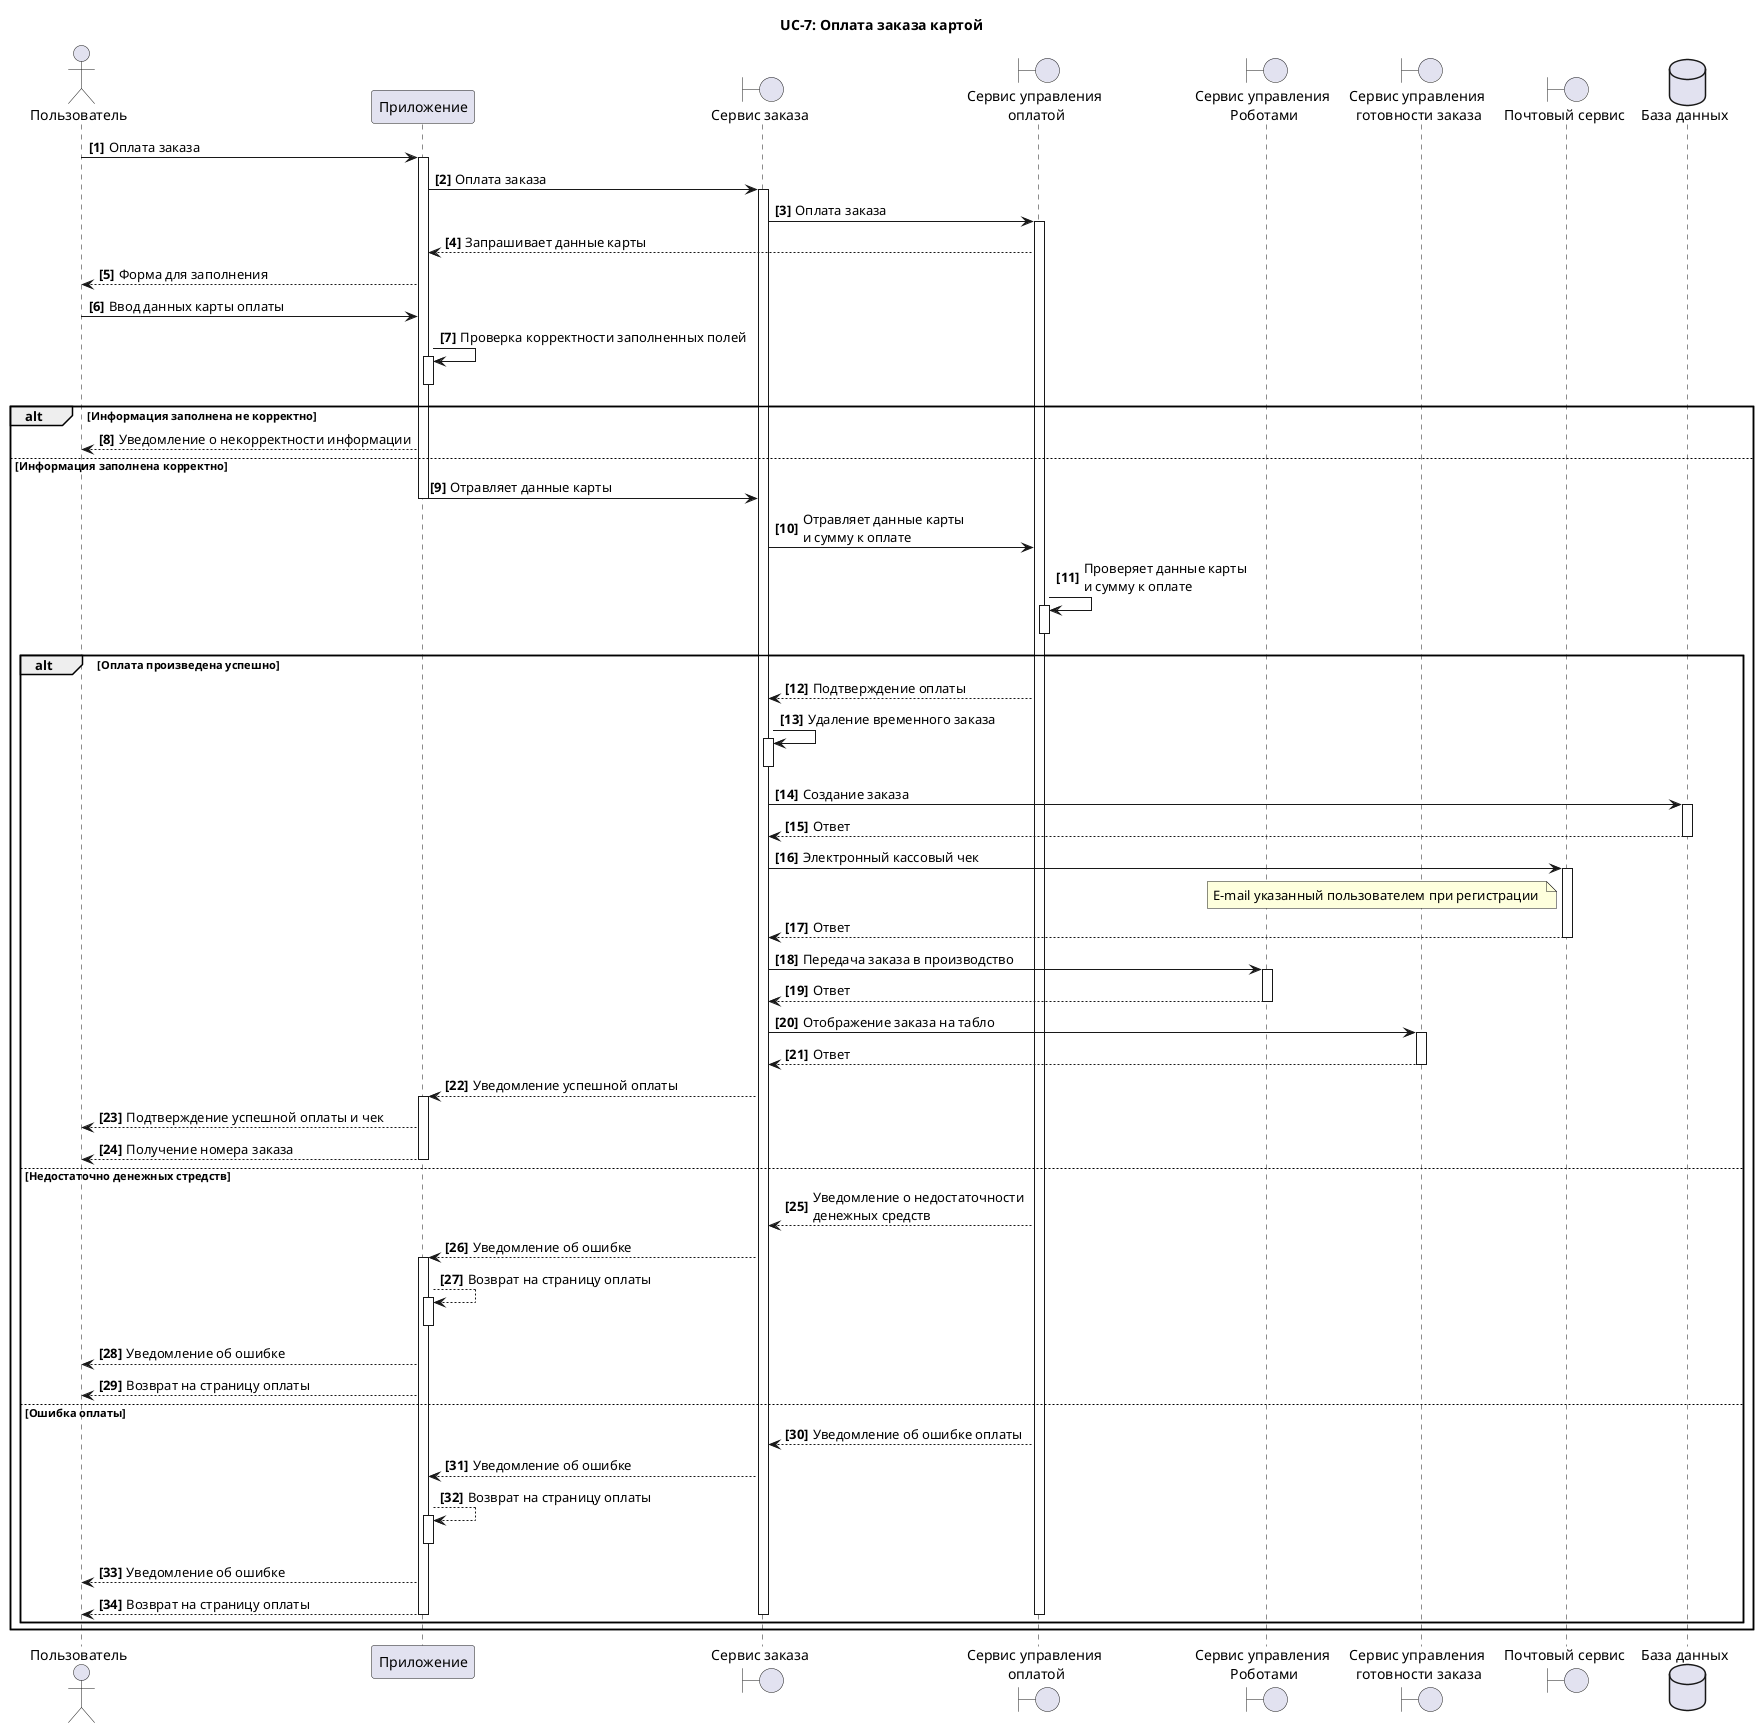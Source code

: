 @startuml
title UC-7: Оплата заказа картой
actor "Пользователь" as U 
participant  "Приложение" as A 
boundary "Сервис заказа" as S
boundary "Сервис управления \nоплатой" as BK
boundary "Сервис управления \nРоботами" as ROBERT
boundary "Сервис управления \nготовности заказа" as BOARD
boundary "Почтовый сервис" as EMAIL
dataBase "База данных" as DB 
autonumber "<b>[0]" 

U->A++: Оплата заказа
A->S++: Оплата заказа 
S->BK++: Оплата заказа 
BK-->A: Запрашивает данные карты
A-->U: Форма для заполнения
U->A: Ввод данных карты оплаты
A->A++: Проверка корректности заполненных полей
A--
alt Информация заполнена не корректно
A-->U:Уведомление о некорректности информации
else  Информация заполнена корректно
A->S: Отравляет данные карты
A--
S->BK: Отравляет данные карты \nи сумму к оплате
BK->BK++: Проверяет данные карты \nи сумму к оплате
BK--

alt Оплата произведена успешно
BK-->S: Подтверждение оплаты
S->S++: Удаление временного заказа
S--
S->DB++: Создание заказа
return Ответ
S->EMAIL++: Электронный кассовый чек
note left of EMAIL
 E-mail указанный пользователем при регистрации 
end note
return Ответ
S->ROBERT++: Передача заказа в производство
return Ответ
S->BOARD++: Отображение заказа на табло
return Ответ
S-->A++: Уведомление успешной оплаты
A-->U: Подтверждение успешной оплаты и чек
A-->U: Получение номера заказа
A--
else  Недостаточно денежных стредств
BK-->S: Уведомление о недостаточности \nденежных средств
S-->A++: Уведомление об ошибке
A-->A++: Возврат на страницу оплаты
A--
A-->U: Уведомление об ошибке
A-->U: Возврат на страницу оплаты
else  Ошибка оплаты
BK-->S: Уведомление об ошибке оплаты 
S-->A: Уведомление об ошибке
A-->A++: Возврат на страницу оплаты
A--
A-->U: Уведомление об ошибке
A-->U: Возврат на страницу оплаты
BK--
S--
A--
end
end
@enduml

